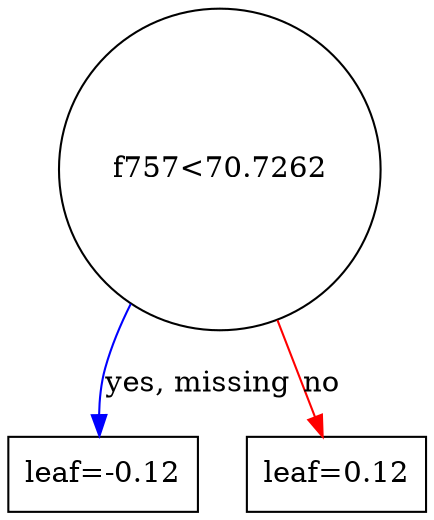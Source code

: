 digraph {
	graph [rankdir=UT]
		0 [label="f757<70.7262" shape=circle]
			0 -> 1 [label="yes, missing" color="#0000FF"]
			0 -> 2 [label=no color="#FF0000"]
		1 [label="leaf=-0.12" shape=box]
		2 [label="leaf=0.12" shape=box]
}